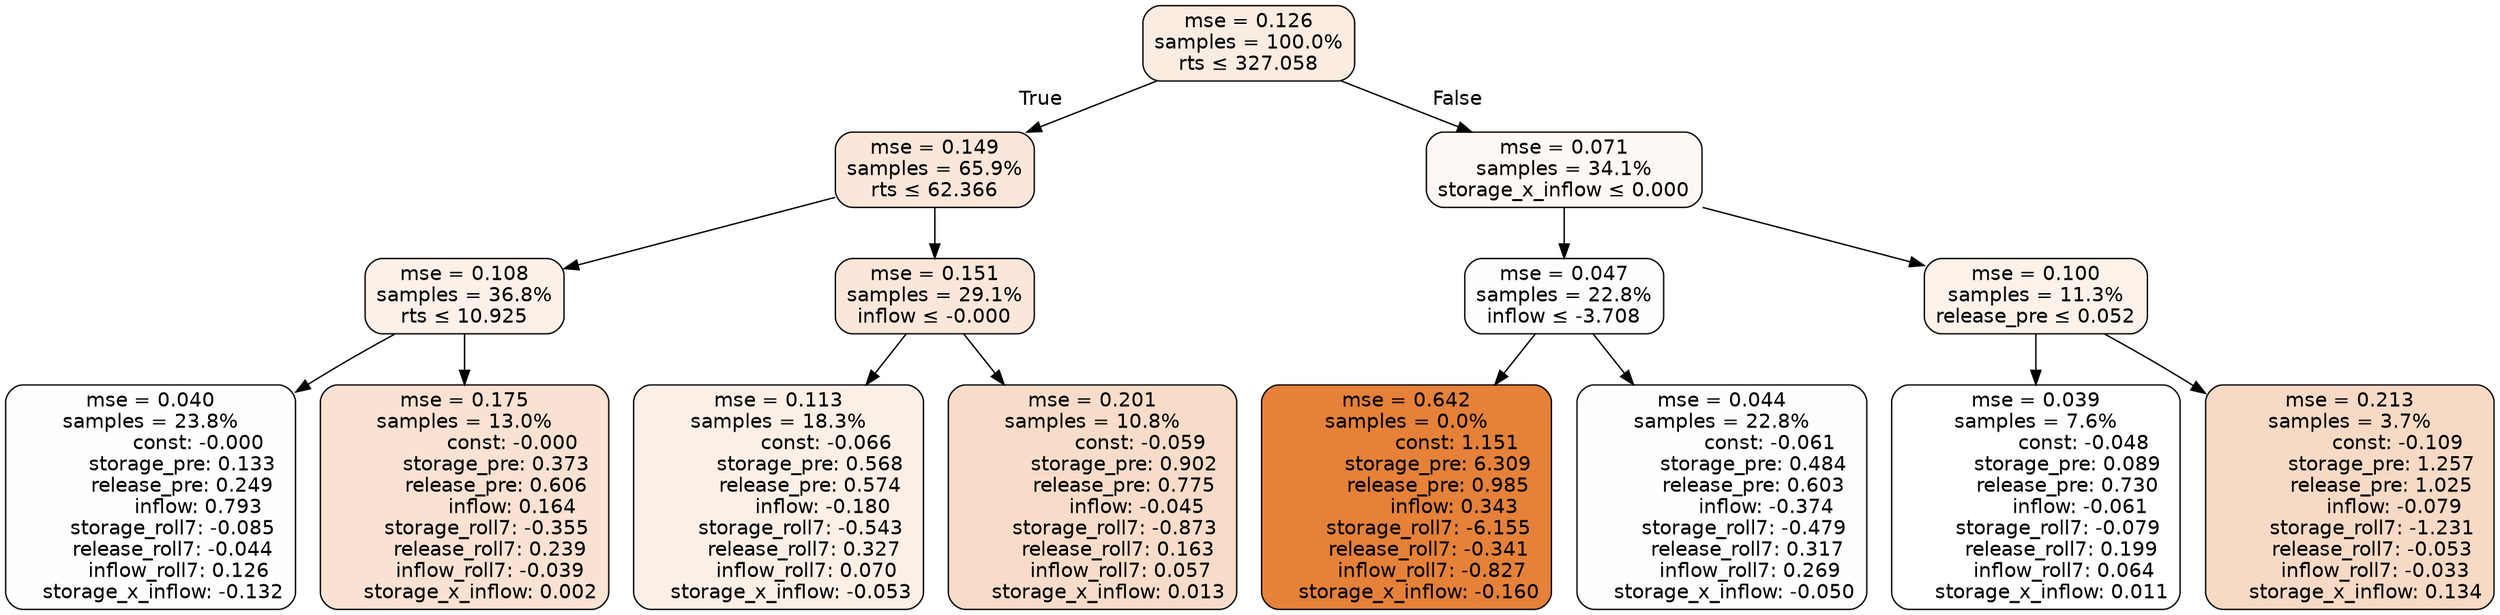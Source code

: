 digraph tree {
bgcolor="transparent"
node [shape=rectangle, style="filled, rounded", color="black", fontname=helvetica] ;
edge [fontname=helvetica] ;
	"0" [label="mse = 0.126
samples = 100.0%
rts &le; 327.058", fillcolor="#fbece2"]
	"1" [label="mse = 0.149
samples = 65.9%
rts &le; 62.366", fillcolor="#fae7da"]
	"2" [label="mse = 0.108
samples = 36.8%
rts &le; 10.925", fillcolor="#fcf0e8"]
	"3" [label="mse = 0.040
samples = 23.8%
               const: -0.000
          storage_pre: 0.133
          release_pre: 0.249
               inflow: 0.793
       storage_roll7: -0.085
       release_roll7: -0.044
         inflow_roll7: 0.126
    storage_x_inflow: -0.132", fillcolor="#fefefe"]
	"4" [label="mse = 0.175
samples = 13.0%
               const: -0.000
          storage_pre: 0.373
          release_pre: 0.606
               inflow: 0.164
       storage_roll7: -0.355
        release_roll7: 0.239
        inflow_roll7: -0.039
     storage_x_inflow: 0.002", fillcolor="#f9e2d2"]
	"5" [label="mse = 0.151
samples = 29.1%
inflow &le; -0.000", fillcolor="#fae7da"]
	"6" [label="mse = 0.113
samples = 18.3%
               const: -0.066
          storage_pre: 0.568
          release_pre: 0.574
              inflow: -0.180
       storage_roll7: -0.543
        release_roll7: 0.327
         inflow_roll7: 0.070
    storage_x_inflow: -0.053", fillcolor="#fbefe6"]
	"7" [label="mse = 0.201
samples = 10.8%
               const: -0.059
          storage_pre: 0.902
          release_pre: 0.775
              inflow: -0.045
       storage_roll7: -0.873
        release_roll7: 0.163
         inflow_roll7: 0.057
     storage_x_inflow: 0.013", fillcolor="#f7ddc9"]
	"8" [label="mse = 0.071
samples = 34.1%
storage_x_inflow &le; 0.000", fillcolor="#fdf8f4"]
	"9" [label="mse = 0.047
samples = 22.8%
inflow &le; -3.708", fillcolor="#fefdfc"]
	"10" [label="mse = 0.642
samples = 0.0%
                const: 1.151
          storage_pre: 6.309
          release_pre: 0.985
               inflow: 0.343
       storage_roll7: -6.155
       release_roll7: -0.341
        inflow_roll7: -0.827
    storage_x_inflow: -0.160", fillcolor="#e58139"]
	"11" [label="mse = 0.044
samples = 22.8%
               const: -0.061
          storage_pre: 0.484
          release_pre: 0.603
              inflow: -0.374
       storage_roll7: -0.479
        release_roll7: 0.317
         inflow_roll7: 0.269
    storage_x_inflow: -0.050", fillcolor="#fefdfd"]
	"12" [label="mse = 0.100
samples = 11.3%
release_pre &le; 0.052", fillcolor="#fcf2ea"]
	"13" [label="mse = 0.039
samples = 7.6%
               const: -0.048
          storage_pre: 0.089
          release_pre: 0.730
              inflow: -0.061
       storage_roll7: -0.079
        release_roll7: 0.199
         inflow_roll7: 0.064
     storage_x_inflow: 0.011", fillcolor="#ffffff"]
	"14" [label="mse = 0.213
samples = 3.7%
               const: -0.109
          storage_pre: 1.257
          release_pre: 1.025
              inflow: -0.079
       storage_roll7: -1.231
       release_roll7: -0.053
        inflow_roll7: -0.033
     storage_x_inflow: 0.134", fillcolor="#f7dac5"]

	"0" -> "1" [labeldistance=2.5, labelangle=45, headlabel="True"]
	"1" -> "2"
	"2" -> "3"
	"2" -> "4"
	"1" -> "5"
	"5" -> "6"
	"5" -> "7"
	"0" -> "8" [labeldistance=2.5, labelangle=-45, headlabel="False"]
	"8" -> "9"
	"9" -> "10"
	"9" -> "11"
	"8" -> "12"
	"12" -> "13"
	"12" -> "14"
}
